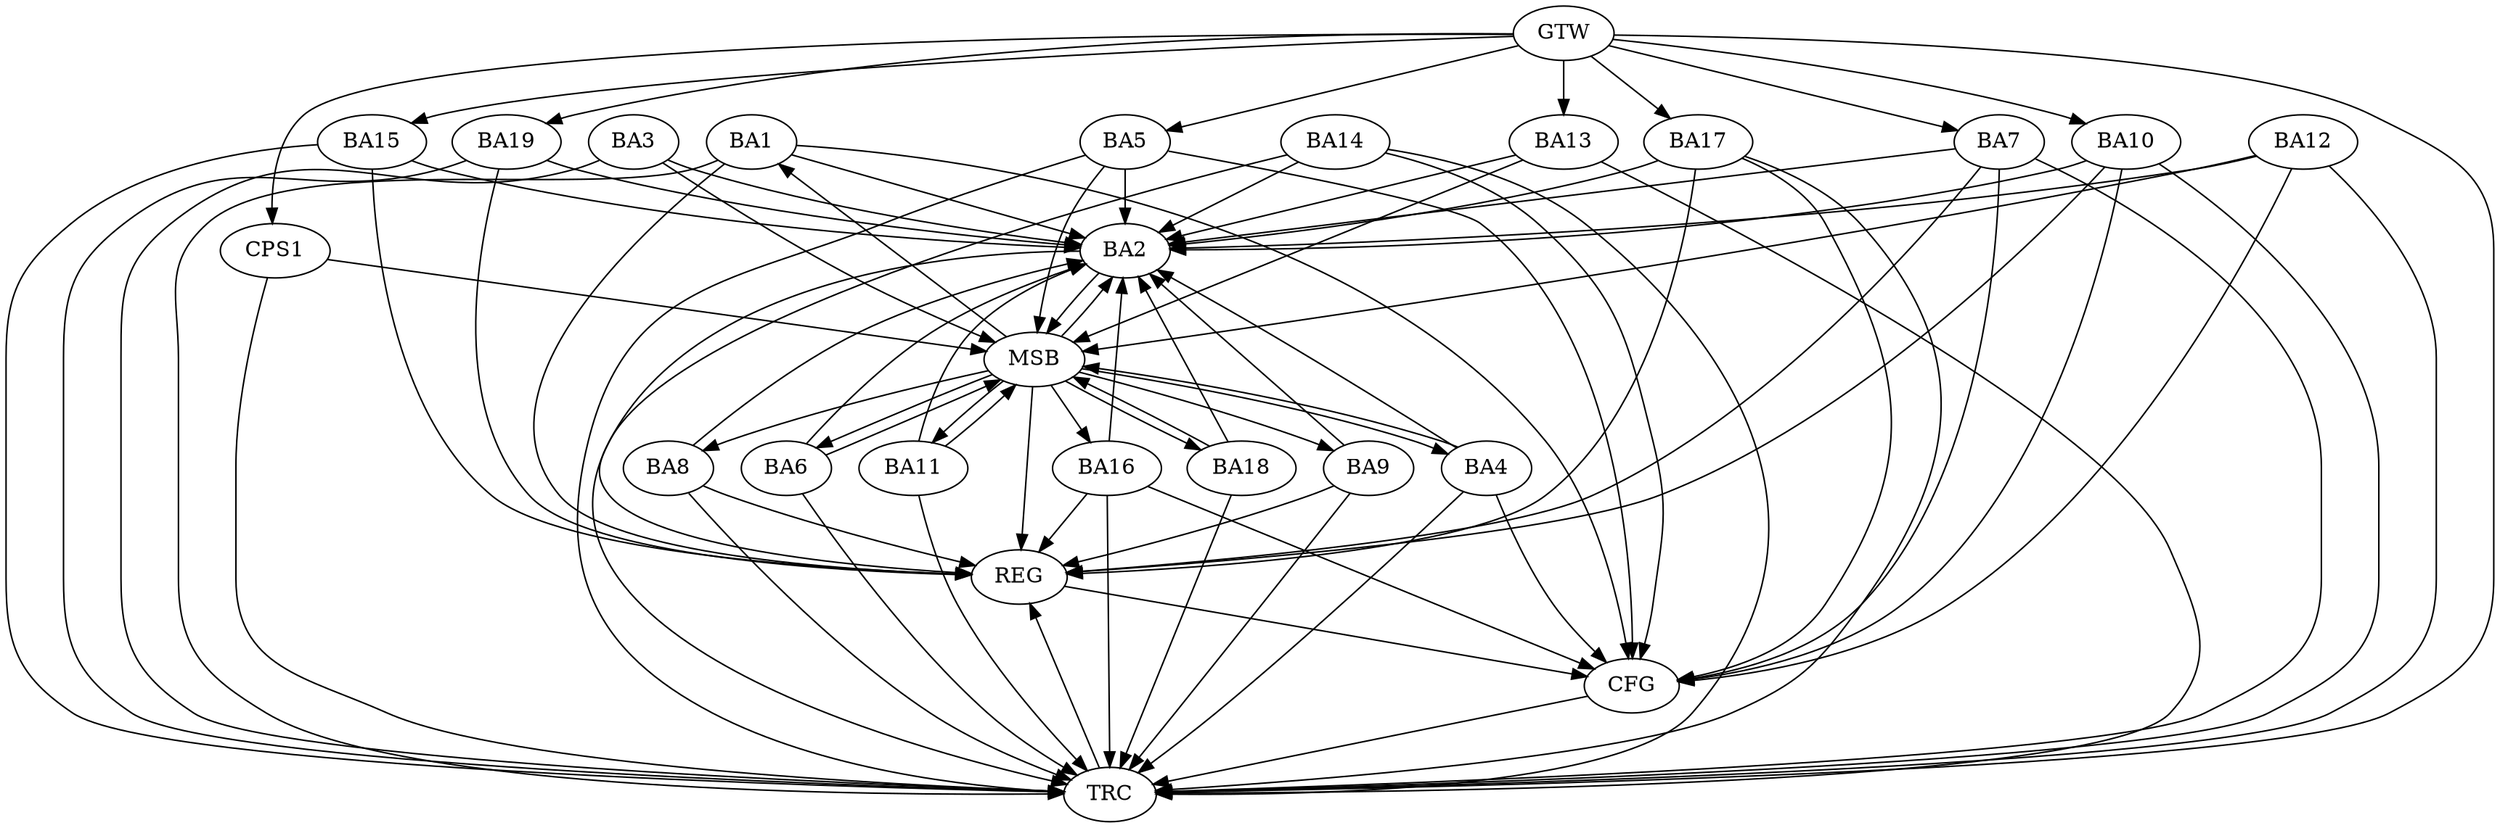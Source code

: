 strict digraph G {
  BA1 [ label="BA1" ];
  BA2 [ label="BA2" ];
  BA3 [ label="BA3" ];
  BA4 [ label="BA4" ];
  BA5 [ label="BA5" ];
  BA6 [ label="BA6" ];
  BA7 [ label="BA7" ];
  BA8 [ label="BA8" ];
  BA9 [ label="BA9" ];
  BA10 [ label="BA10" ];
  BA11 [ label="BA11" ];
  BA12 [ label="BA12" ];
  BA13 [ label="BA13" ];
  BA14 [ label="BA14" ];
  BA15 [ label="BA15" ];
  BA16 [ label="BA16" ];
  BA17 [ label="BA17" ];
  BA18 [ label="BA18" ];
  BA19 [ label="BA19" ];
  CPS1 [ label="CPS1" ];
  GTW [ label="GTW" ];
  REG [ label="REG" ];
  MSB [ label="MSB" ];
  CFG [ label="CFG" ];
  TRC [ label="TRC" ];
  BA1 -> BA2;
  BA8 -> BA2;
  BA9 -> BA2;
  BA16 -> BA2;
  GTW -> BA5;
  GTW -> BA7;
  GTW -> BA10;
  GTW -> BA13;
  GTW -> BA15;
  GTW -> BA17;
  GTW -> BA19;
  GTW -> CPS1;
  BA1 -> REG;
  BA7 -> REG;
  BA8 -> REG;
  BA9 -> REG;
  BA10 -> REG;
  BA14 -> REG;
  BA15 -> REG;
  BA16 -> REG;
  BA17 -> REG;
  BA19 -> REG;
  BA2 -> MSB;
  MSB -> BA1;
  MSB -> REG;
  BA3 -> MSB;
  BA4 -> MSB;
  MSB -> BA2;
  BA5 -> MSB;
  BA6 -> MSB;
  MSB -> BA4;
  BA11 -> MSB;
  MSB -> BA9;
  BA12 -> MSB;
  MSB -> BA11;
  BA13 -> MSB;
  BA18 -> MSB;
  MSB -> BA16;
  CPS1 -> MSB;
  MSB -> BA8;
  MSB -> BA18;
  MSB -> BA6;
  BA1 -> CFG;
  BA14 -> CFG;
  BA12 -> CFG;
  BA7 -> CFG;
  BA4 -> CFG;
  BA10 -> CFG;
  BA17 -> CFG;
  BA5 -> CFG;
  BA16 -> CFG;
  REG -> CFG;
  BA1 -> TRC;
  BA2 -> TRC;
  BA3 -> TRC;
  BA4 -> TRC;
  BA5 -> TRC;
  BA6 -> TRC;
  BA7 -> TRC;
  BA8 -> TRC;
  BA9 -> TRC;
  BA10 -> TRC;
  BA11 -> TRC;
  BA12 -> TRC;
  BA13 -> TRC;
  BA14 -> TRC;
  BA15 -> TRC;
  BA16 -> TRC;
  BA17 -> TRC;
  BA18 -> TRC;
  BA19 -> TRC;
  CPS1 -> TRC;
  GTW -> TRC;
  CFG -> TRC;
  TRC -> REG;
  BA17 -> BA2;
  BA6 -> BA2;
  BA12 -> BA2;
  BA4 -> BA2;
  BA13 -> BA2;
  BA3 -> BA2;
  BA18 -> BA2;
  BA14 -> BA2;
  BA10 -> BA2;
  BA19 -> BA2;
  BA7 -> BA2;
  BA5 -> BA2;
  BA15 -> BA2;
  BA11 -> BA2;
}
